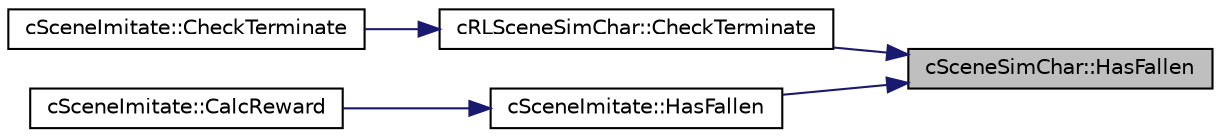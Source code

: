 digraph "cSceneSimChar::HasFallen"
{
 // LATEX_PDF_SIZE
  edge [fontname="Helvetica",fontsize="10",labelfontname="Helvetica",labelfontsize="10"];
  node [fontname="Helvetica",fontsize="10",shape=record];
  rankdir="RL";
  Node1 [label="cSceneSimChar::HasFallen",height=0.2,width=0.4,color="black", fillcolor="grey75", style="filled", fontcolor="black",tooltip=" "];
  Node1 -> Node2 [dir="back",color="midnightblue",fontsize="10",style="solid",fontname="Helvetica"];
  Node2 [label="cRLSceneSimChar::CheckTerminate",height=0.2,width=0.4,color="black", fillcolor="white", style="filled",URL="$classc_r_l_scene_sim_char.html#a2bf595df93e15631434cceaa7b2d6485",tooltip=" "];
  Node2 -> Node3 [dir="back",color="midnightblue",fontsize="10",style="solid",fontname="Helvetica"];
  Node3 [label="cSceneImitate::CheckTerminate",height=0.2,width=0.4,color="black", fillcolor="white", style="filled",URL="$classc_scene_imitate.html#a6a032059e59b48310d61e030ec6a1487",tooltip=" "];
  Node1 -> Node4 [dir="back",color="midnightblue",fontsize="10",style="solid",fontname="Helvetica"];
  Node4 [label="cSceneImitate::HasFallen",height=0.2,width=0.4,color="black", fillcolor="white", style="filled",URL="$classc_scene_imitate.html#ac54dfa6cb9419e50910435b46160727e",tooltip=" "];
  Node4 -> Node5 [dir="back",color="midnightblue",fontsize="10",style="solid",fontname="Helvetica"];
  Node5 [label="cSceneImitate::CalcReward",height=0.2,width=0.4,color="black", fillcolor="white", style="filled",URL="$classc_scene_imitate.html#aed775e0aa0df893f1df6b35cda0cbeab",tooltip=" "];
}
